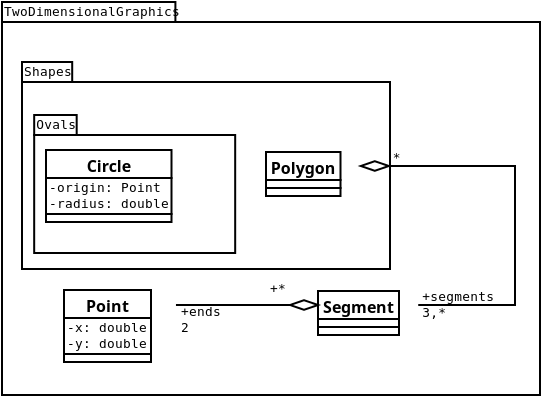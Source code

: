 <?xml version="1.0"?>
<dia:diagram xmlns:dia="http://www.lysator.liu.se/~alla/dia/"><dia:layer name="Background" visible="true"><dia:object type="UML - LargePackage" version="0" id="O0"><dia:attribute name="obj_pos"><dia:point val="3.65,1.3"/></dia:attribute><dia:attribute name="obj_bb"><dia:rectangle val="3.65,-0.5;30.55,19.95"/></dia:attribute><dia:attribute name="elem_corner"><dia:point val="3.65,1.3"/></dia:attribute><dia:attribute name="elem_width"><dia:real val="26.9"/></dia:attribute><dia:attribute name="elem_height"><dia:real val="18.65"/></dia:attribute><dia:attribute name="name"><dia:string>#TwoDimensionalGraphics#</dia:string></dia:attribute><dia:attribute name="stereotype"><dia:string/></dia:attribute></dia:object><dia:object type="UML - LargePackage" version="0" id="O1"><dia:attribute name="obj_pos"><dia:point val="4.65,4.3"/></dia:attribute><dia:attribute name="obj_bb"><dia:rectangle val="4.65,2.5;23.05,13.65"/></dia:attribute><dia:attribute name="elem_corner"><dia:point val="4.65,4.3"/></dia:attribute><dia:attribute name="elem_width"><dia:real val="18.4"/></dia:attribute><dia:attribute name="elem_height"><dia:real val="9.35"/></dia:attribute><dia:attribute name="name"><dia:string>#Shapes#</dia:string></dia:attribute><dia:attribute name="stereotype"><dia:string/></dia:attribute></dia:object><dia:object type="UML - LargePackage" version="0" id="O2"><dia:attribute name="obj_pos"><dia:point val="5.259,6.95"/></dia:attribute><dia:attribute name="obj_bb"><dia:rectangle val="5.259,5.15;15.309,12.85"/></dia:attribute><dia:attribute name="elem_corner"><dia:point val="5.259,6.95"/></dia:attribute><dia:attribute name="elem_width"><dia:real val="10.05"/></dia:attribute><dia:attribute name="elem_height"><dia:real val="5.9"/></dia:attribute><dia:attribute name="name"><dia:string>#Ovals#</dia:string></dia:attribute><dia:attribute name="stereotype"><dia:string/></dia:attribute></dia:object><dia:object type="UML - Class" version="0" id="O3"><dia:attribute name="obj_pos"><dia:point val="16.85,7.8"/></dia:attribute><dia:attribute name="obj_bb"><dia:rectangle val="16.8,7.75;21.639,10.05"/></dia:attribute><dia:attribute name="elem_corner"><dia:point val="16.85,7.8"/></dia:attribute><dia:attribute name="elem_width"><dia:real val="4.739"/></dia:attribute><dia:attribute name="elem_height"><dia:real val="2.2"/></dia:attribute><dia:attribute name="name"><dia:string>#Polygon#</dia:string></dia:attribute><dia:attribute name="stereotype"><dia:string/></dia:attribute><dia:attribute name="abstract"><dia:boolean val="false"/></dia:attribute><dia:attribute name="suppress_attributes"><dia:boolean val="false"/></dia:attribute><dia:attribute name="suppress_operations"><dia:boolean val="false"/></dia:attribute><dia:attribute name="visible_attributes"><dia:boolean val="true"/></dia:attribute><dia:attribute name="visible_operations"><dia:boolean val="true"/></dia:attribute><dia:attribute name="foreground_color"><dia:color val="#000000"/></dia:attribute><dia:attribute name="background_color"><dia:color val="#ffffff"/></dia:attribute><dia:attribute name="attributes"/><dia:attribute name="operations"/><dia:attribute name="template"><dia:boolean val="false"/></dia:attribute><dia:attribute name="templates"/></dia:object><dia:object type="UML - Class" version="0" id="O4"><dia:attribute name="obj_pos"><dia:point val="19.45,14.75"/></dia:attribute><dia:attribute name="obj_bb"><dia:rectangle val="19.4,14.7;24.512,17"/></dia:attribute><dia:attribute name="elem_corner"><dia:point val="19.45,14.75"/></dia:attribute><dia:attribute name="elem_width"><dia:real val="5.012"/></dia:attribute><dia:attribute name="elem_height"><dia:real val="2.2"/></dia:attribute><dia:attribute name="name"><dia:string>#Segment#</dia:string></dia:attribute><dia:attribute name="stereotype"><dia:string/></dia:attribute><dia:attribute name="abstract"><dia:boolean val="false"/></dia:attribute><dia:attribute name="suppress_attributes"><dia:boolean val="false"/></dia:attribute><dia:attribute name="suppress_operations"><dia:boolean val="false"/></dia:attribute><dia:attribute name="visible_attributes"><dia:boolean val="true"/></dia:attribute><dia:attribute name="visible_operations"><dia:boolean val="true"/></dia:attribute><dia:attribute name="foreground_color"><dia:color val="#000000"/></dia:attribute><dia:attribute name="background_color"><dia:color val="#ffffff"/></dia:attribute><dia:attribute name="attributes"/><dia:attribute name="operations"/><dia:attribute name="template"><dia:boolean val="false"/></dia:attribute><dia:attribute name="templates"/></dia:object><dia:object type="UML - Class" version="0" id="O5"><dia:attribute name="obj_pos"><dia:point val="6.75,14.7"/></dia:attribute><dia:attribute name="obj_bb"><dia:rectangle val="6.7,14.65;12.448,18.35"/></dia:attribute><dia:attribute name="elem_corner"><dia:point val="6.75,14.7"/></dia:attribute><dia:attribute name="elem_width"><dia:real val="5.648"/></dia:attribute><dia:attribute name="elem_height"><dia:real val="3.6"/></dia:attribute><dia:attribute name="name"><dia:string>#Point#</dia:string></dia:attribute><dia:attribute name="stereotype"><dia:string/></dia:attribute><dia:attribute name="abstract"><dia:boolean val="false"/></dia:attribute><dia:attribute name="suppress_attributes"><dia:boolean val="false"/></dia:attribute><dia:attribute name="suppress_operations"><dia:boolean val="false"/></dia:attribute><dia:attribute name="visible_attributes"><dia:boolean val="true"/></dia:attribute><dia:attribute name="visible_operations"><dia:boolean val="true"/></dia:attribute><dia:attribute name="foreground_color"><dia:color val="#000000"/></dia:attribute><dia:attribute name="background_color"><dia:color val="#ffffff"/></dia:attribute><dia:attribute name="attributes"><dia:composite type="umlattribute"><dia:attribute name="name"><dia:string>#x#</dia:string></dia:attribute><dia:attribute name="type"><dia:string>#double#</dia:string></dia:attribute><dia:attribute name="value"><dia:string/></dia:attribute><dia:attribute name="visibility"><dia:enum val="1"/></dia:attribute><dia:attribute name="abstract"><dia:boolean val="false"/></dia:attribute><dia:attribute name="class_scope"><dia:boolean val="false"/></dia:attribute></dia:composite><dia:composite type="umlattribute"><dia:attribute name="name"><dia:string>#y#</dia:string></dia:attribute><dia:attribute name="type"><dia:string>#double#</dia:string></dia:attribute><dia:attribute name="value"><dia:string/></dia:attribute><dia:attribute name="visibility"><dia:enum val="1"/></dia:attribute><dia:attribute name="abstract"><dia:boolean val="false"/></dia:attribute><dia:attribute name="class_scope"><dia:boolean val="false"/></dia:attribute></dia:composite></dia:attribute><dia:attribute name="operations"/><dia:attribute name="template"><dia:boolean val="false"/></dia:attribute><dia:attribute name="templates"/></dia:object><dia:object type="UML - Class" version="0" id="O6"><dia:attribute name="obj_pos"><dia:point val="5.85,7.7"/></dia:attribute><dia:attribute name="obj_bb"><dia:rectangle val="5.8,7.65;13.972,11.35"/></dia:attribute><dia:attribute name="elem_corner"><dia:point val="5.85,7.7"/></dia:attribute><dia:attribute name="elem_width"><dia:real val="8.072"/></dia:attribute><dia:attribute name="elem_height"><dia:real val="3.6"/></dia:attribute><dia:attribute name="name"><dia:string>#Circle#</dia:string></dia:attribute><dia:attribute name="stereotype"><dia:string/></dia:attribute><dia:attribute name="abstract"><dia:boolean val="false"/></dia:attribute><dia:attribute name="suppress_attributes"><dia:boolean val="false"/></dia:attribute><dia:attribute name="suppress_operations"><dia:boolean val="false"/></dia:attribute><dia:attribute name="visible_attributes"><dia:boolean val="true"/></dia:attribute><dia:attribute name="visible_operations"><dia:boolean val="true"/></dia:attribute><dia:attribute name="foreground_color"><dia:color val="#000000"/></dia:attribute><dia:attribute name="background_color"><dia:color val="#ffffff"/></dia:attribute><dia:attribute name="attributes"><dia:composite type="umlattribute"><dia:attribute name="name"><dia:string>#origin#</dia:string></dia:attribute><dia:attribute name="type"><dia:string>#Point#</dia:string></dia:attribute><dia:attribute name="value"><dia:string/></dia:attribute><dia:attribute name="visibility"><dia:enum val="1"/></dia:attribute><dia:attribute name="abstract"><dia:boolean val="false"/></dia:attribute><dia:attribute name="class_scope"><dia:boolean val="false"/></dia:attribute></dia:composite><dia:composite type="umlattribute"><dia:attribute name="name"><dia:string>#radius#</dia:string></dia:attribute><dia:attribute name="type"><dia:string>#double#</dia:string></dia:attribute><dia:attribute name="value"><dia:string/></dia:attribute><dia:attribute name="visibility"><dia:enum val="1"/></dia:attribute><dia:attribute name="abstract"><dia:boolean val="false"/></dia:attribute><dia:attribute name="class_scope"><dia:boolean val="false"/></dia:attribute></dia:composite></dia:attribute><dia:attribute name="operations"/><dia:attribute name="template"><dia:boolean val="false"/></dia:attribute><dia:attribute name="templates"/></dia:object><dia:object type="UML - Association" version="0" id="O7"><dia:attribute name="obj_pos"><dia:point val="12.398,15.4"/></dia:attribute><dia:attribute name="obj_bb"><dia:rectangle val="12.348,14.65;20.2,17"/></dia:attribute><dia:attribute name="orth_points"><dia:point val="12.398,15.4"/><dia:point val="12.398,15.45"/><dia:point val="19.45,15.45"/></dia:attribute><dia:attribute name="orth_orient"><dia:enum val="1"/><dia:enum val="0"/></dia:attribute><dia:attribute name="name"><dia:string/></dia:attribute><dia:attribute name="direction"><dia:enum val="0"/></dia:attribute><dia:attribute name="ends"><dia:composite><dia:attribute name="role"><dia:string>#ends#</dia:string></dia:attribute><dia:attribute name="multiplicity"><dia:string>#2#</dia:string></dia:attribute><dia:attribute name="arrow"><dia:boolean val="false"/></dia:attribute><dia:attribute name="aggregate"><dia:enum val="0"/></dia:attribute></dia:composite><dia:composite><dia:attribute name="role"><dia:string>#*#</dia:string></dia:attribute><dia:attribute name="multiplicity"><dia:string/></dia:attribute><dia:attribute name="arrow"><dia:boolean val="false"/></dia:attribute><dia:attribute name="aggregate"><dia:enum val="1"/></dia:attribute></dia:composite></dia:attribute><dia:connections><dia:connection handle="0" to="O5" connection="4"/><dia:connection handle="1" to="O4" connection="3"/></dia:connections></dia:object><dia:object type="UML - Association" version="0" id="O8"><dia:attribute name="obj_pos"><dia:point val="24.462,15.45"/></dia:attribute><dia:attribute name="obj_bb"><dia:rectangle val="20.839,7.7;29.4,16.25"/></dia:attribute><dia:attribute name="orth_points"><dia:point val="24.462,15.45"/><dia:point val="29.3,15.45"/><dia:point val="29.3,8.5"/><dia:point val="21.589,8.5"/></dia:attribute><dia:attribute name="orth_orient"><dia:enum val="0"/><dia:enum val="1"/><dia:enum val="0"/></dia:attribute><dia:attribute name="name"><dia:string/></dia:attribute><dia:attribute name="direction"><dia:enum val="0"/></dia:attribute><dia:attribute name="ends"><dia:composite><dia:attribute name="role"><dia:string>#segments#</dia:string></dia:attribute><dia:attribute name="multiplicity"><dia:string>#3,*#</dia:string></dia:attribute><dia:attribute name="arrow"><dia:boolean val="false"/></dia:attribute><dia:attribute name="aggregate"><dia:enum val="0"/></dia:attribute></dia:composite><dia:composite><dia:attribute name="role"><dia:string/></dia:attribute><dia:attribute name="multiplicity"><dia:string>#*#</dia:string></dia:attribute><dia:attribute name="arrow"><dia:boolean val="false"/></dia:attribute><dia:attribute name="aggregate"><dia:enum val="1"/></dia:attribute></dia:composite></dia:attribute><dia:connections><dia:connection handle="0" to="O4" connection="4"/><dia:connection handle="1" to="O3" connection="4"/></dia:connections></dia:object></dia:layer></dia:diagram>
